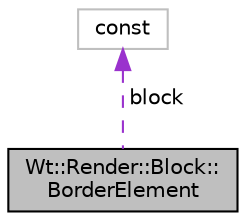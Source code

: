 digraph "Wt::Render::Block::BorderElement"
{
 // LATEX_PDF_SIZE
  edge [fontname="Helvetica",fontsize="10",labelfontname="Helvetica",labelfontsize="10"];
  node [fontname="Helvetica",fontsize="10",shape=record];
  Node1 [label="Wt::Render::Block::\lBorderElement",height=0.2,width=0.4,color="black", fillcolor="grey75", style="filled", fontcolor="black",tooltip=" "];
  Node2 -> Node1 [dir="back",color="darkorchid3",fontsize="10",style="dashed",label=" block" ,fontname="Helvetica"];
  Node2 [label="const",height=0.2,width=0.4,color="grey75", fillcolor="white", style="filled",tooltip=" "];
}
